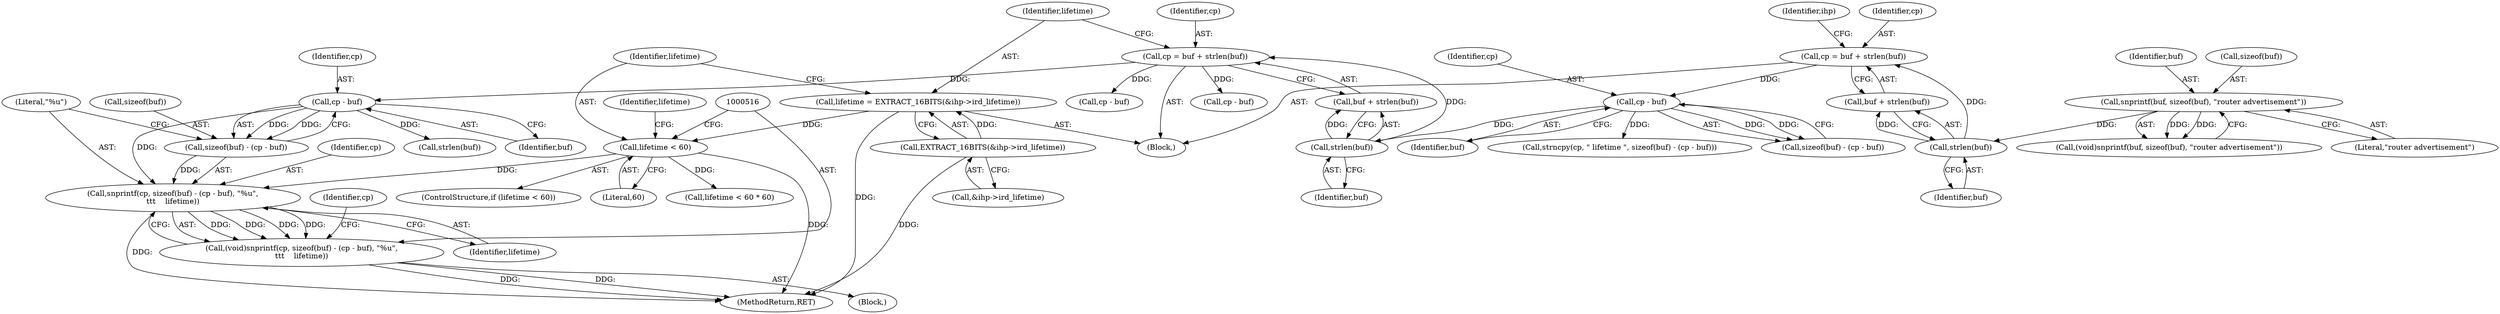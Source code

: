 digraph "0_tcpdump_8509ef02eceb2bbb479cea10fe4a7ec6395f1a8b@API" {
"1000517" [label="(Call,snprintf(cp, sizeof(buf) - (cp - buf), \"%u\",\n\t\t\t    lifetime))"];
"1000522" [label="(Call,cp - buf)"];
"1000497" [label="(Call,cp = buf + strlen(buf))"];
"1000501" [label="(Call,strlen(buf))"];
"1000494" [label="(Call,cp - buf)"];
"1000469" [label="(Call,cp = buf + strlen(buf))"];
"1000473" [label="(Call,strlen(buf))"];
"1000464" [label="(Call,snprintf(buf, sizeof(buf), \"router advertisement\"))"];
"1000519" [label="(Call,sizeof(buf) - (cp - buf))"];
"1000511" [label="(Call,lifetime < 60)"];
"1000503" [label="(Call,lifetime = EXTRACT_16BITS(&ihp->ird_lifetime))"];
"1000505" [label="(Call,EXTRACT_16BITS(&ihp->ird_lifetime))"];
"1000515" [label="(Call,(void)snprintf(cp, sizeof(buf) - (cp - buf), \"%u\",\n\t\t\t    lifetime))"];
"1000529" [label="(Call,lifetime < 60 * 60)"];
"1000506" [label="(Call,&ihp->ird_lifetime)"];
"1000464" [label="(Call,snprintf(buf, sizeof(buf), \"router advertisement\"))"];
"1000469" [label="(Call,cp = buf + strlen(buf))"];
"1000502" [label="(Identifier,buf)"];
"1000505" [label="(Call,EXTRACT_16BITS(&ihp->ird_lifetime))"];
"1000523" [label="(Identifier,cp)"];
"1000542" [label="(Call,cp - buf)"];
"1000496" [label="(Identifier,buf)"];
"1000517" [label="(Call,snprintf(cp, sizeof(buf) - (cp - buf), \"%u\",\n\t\t\t    lifetime))"];
"1000501" [label="(Call,strlen(buf))"];
"1000476" [label="(Identifier,ihp)"];
"1000510" [label="(ControlStructure,if (lifetime < 60))"];
"1001265" [label="(MethodReturn,RET)"];
"1000513" [label="(Literal,60)"];
"1000530" [label="(Identifier,lifetime)"];
"1000577" [label="(Identifier,cp)"];
"1000462" [label="(Call,(void)snprintf(buf, sizeof(buf), \"router advertisement\"))"];
"1000456" [label="(Block,)"];
"1000580" [label="(Call,strlen(buf))"];
"1000495" [label="(Identifier,cp)"];
"1000514" [label="(Block,)"];
"1000494" [label="(Call,cp - buf)"];
"1000524" [label="(Identifier,buf)"];
"1000511" [label="(Call,lifetime < 60)"];
"1000498" [label="(Identifier,cp)"];
"1000468" [label="(Literal,\"router advertisement\")"];
"1000518" [label="(Identifier,cp)"];
"1000522" [label="(Call,cp - buf)"];
"1000515" [label="(Call,(void)snprintf(cp, sizeof(buf) - (cp - buf), \"%u\",\n\t\t\t    lifetime))"];
"1000491" [label="(Call,sizeof(buf) - (cp - buf))"];
"1000465" [label="(Identifier,buf)"];
"1000520" [label="(Call,sizeof(buf))"];
"1000471" [label="(Call,buf + strlen(buf))"];
"1000470" [label="(Identifier,cp)"];
"1000488" [label="(Call,strncpy(cp, \" lifetime \", sizeof(buf) - (cp - buf)))"];
"1000497" [label="(Call,cp = buf + strlen(buf))"];
"1000466" [label="(Call,sizeof(buf))"];
"1000561" [label="(Call,cp - buf)"];
"1000499" [label="(Call,buf + strlen(buf))"];
"1000512" [label="(Identifier,lifetime)"];
"1000526" [label="(Identifier,lifetime)"];
"1000519" [label="(Call,sizeof(buf) - (cp - buf))"];
"1000525" [label="(Literal,\"%u\")"];
"1000474" [label="(Identifier,buf)"];
"1000503" [label="(Call,lifetime = EXTRACT_16BITS(&ihp->ird_lifetime))"];
"1000473" [label="(Call,strlen(buf))"];
"1000504" [label="(Identifier,lifetime)"];
"1000517" -> "1000515"  [label="AST: "];
"1000517" -> "1000526"  [label="CFG: "];
"1000518" -> "1000517"  [label="AST: "];
"1000519" -> "1000517"  [label="AST: "];
"1000525" -> "1000517"  [label="AST: "];
"1000526" -> "1000517"  [label="AST: "];
"1000515" -> "1000517"  [label="CFG: "];
"1000517" -> "1001265"  [label="DDG: "];
"1000517" -> "1000515"  [label="DDG: "];
"1000517" -> "1000515"  [label="DDG: "];
"1000517" -> "1000515"  [label="DDG: "];
"1000517" -> "1000515"  [label="DDG: "];
"1000522" -> "1000517"  [label="DDG: "];
"1000519" -> "1000517"  [label="DDG: "];
"1000511" -> "1000517"  [label="DDG: "];
"1000522" -> "1000519"  [label="AST: "];
"1000522" -> "1000524"  [label="CFG: "];
"1000523" -> "1000522"  [label="AST: "];
"1000524" -> "1000522"  [label="AST: "];
"1000519" -> "1000522"  [label="CFG: "];
"1000522" -> "1000519"  [label="DDG: "];
"1000522" -> "1000519"  [label="DDG: "];
"1000497" -> "1000522"  [label="DDG: "];
"1000522" -> "1000580"  [label="DDG: "];
"1000497" -> "1000456"  [label="AST: "];
"1000497" -> "1000499"  [label="CFG: "];
"1000498" -> "1000497"  [label="AST: "];
"1000499" -> "1000497"  [label="AST: "];
"1000504" -> "1000497"  [label="CFG: "];
"1000501" -> "1000497"  [label="DDG: "];
"1000497" -> "1000542"  [label="DDG: "];
"1000497" -> "1000561"  [label="DDG: "];
"1000501" -> "1000499"  [label="AST: "];
"1000501" -> "1000502"  [label="CFG: "];
"1000502" -> "1000501"  [label="AST: "];
"1000499" -> "1000501"  [label="CFG: "];
"1000501" -> "1000499"  [label="DDG: "];
"1000494" -> "1000501"  [label="DDG: "];
"1000494" -> "1000491"  [label="AST: "];
"1000494" -> "1000496"  [label="CFG: "];
"1000495" -> "1000494"  [label="AST: "];
"1000496" -> "1000494"  [label="AST: "];
"1000491" -> "1000494"  [label="CFG: "];
"1000494" -> "1000488"  [label="DDG: "];
"1000494" -> "1000491"  [label="DDG: "];
"1000494" -> "1000491"  [label="DDG: "];
"1000469" -> "1000494"  [label="DDG: "];
"1000469" -> "1000456"  [label="AST: "];
"1000469" -> "1000471"  [label="CFG: "];
"1000470" -> "1000469"  [label="AST: "];
"1000471" -> "1000469"  [label="AST: "];
"1000476" -> "1000469"  [label="CFG: "];
"1000473" -> "1000469"  [label="DDG: "];
"1000473" -> "1000471"  [label="AST: "];
"1000473" -> "1000474"  [label="CFG: "];
"1000474" -> "1000473"  [label="AST: "];
"1000471" -> "1000473"  [label="CFG: "];
"1000473" -> "1000471"  [label="DDG: "];
"1000464" -> "1000473"  [label="DDG: "];
"1000464" -> "1000462"  [label="AST: "];
"1000464" -> "1000468"  [label="CFG: "];
"1000465" -> "1000464"  [label="AST: "];
"1000466" -> "1000464"  [label="AST: "];
"1000468" -> "1000464"  [label="AST: "];
"1000462" -> "1000464"  [label="CFG: "];
"1000464" -> "1000462"  [label="DDG: "];
"1000464" -> "1000462"  [label="DDG: "];
"1000520" -> "1000519"  [label="AST: "];
"1000525" -> "1000519"  [label="CFG: "];
"1000511" -> "1000510"  [label="AST: "];
"1000511" -> "1000513"  [label="CFG: "];
"1000512" -> "1000511"  [label="AST: "];
"1000513" -> "1000511"  [label="AST: "];
"1000516" -> "1000511"  [label="CFG: "];
"1000530" -> "1000511"  [label="CFG: "];
"1000511" -> "1001265"  [label="DDG: "];
"1000503" -> "1000511"  [label="DDG: "];
"1000511" -> "1000529"  [label="DDG: "];
"1000503" -> "1000456"  [label="AST: "];
"1000503" -> "1000505"  [label="CFG: "];
"1000504" -> "1000503"  [label="AST: "];
"1000505" -> "1000503"  [label="AST: "];
"1000512" -> "1000503"  [label="CFG: "];
"1000503" -> "1001265"  [label="DDG: "];
"1000505" -> "1000503"  [label="DDG: "];
"1000505" -> "1000506"  [label="CFG: "];
"1000506" -> "1000505"  [label="AST: "];
"1000505" -> "1001265"  [label="DDG: "];
"1000515" -> "1000514"  [label="AST: "];
"1000516" -> "1000515"  [label="AST: "];
"1000577" -> "1000515"  [label="CFG: "];
"1000515" -> "1001265"  [label="DDG: "];
"1000515" -> "1001265"  [label="DDG: "];
}
